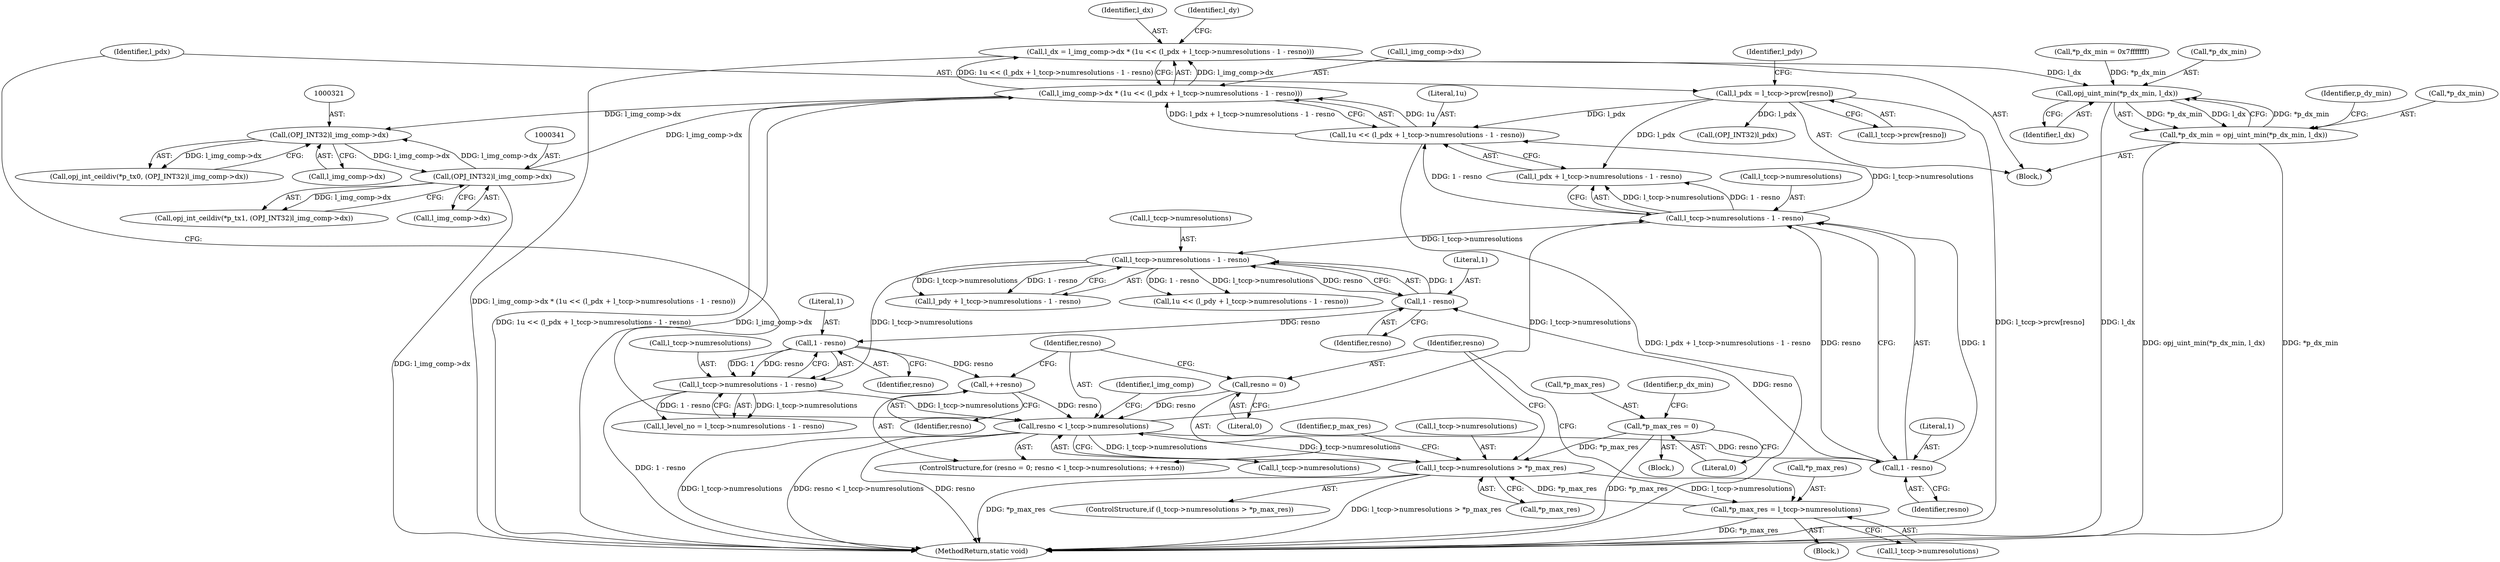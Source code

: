 digraph "0_openjpeg_c58df149900df862806d0e892859b41115875845@integer" {
"1000397" [label="(Call,l_dx = l_img_comp->dx * (1u << (l_pdx + l_tccp->numresolutions - 1 - resno)))"];
"1000399" [label="(Call,l_img_comp->dx * (1u << (l_pdx + l_tccp->numresolutions - 1 - resno)))"];
"1000340" [label="(Call,(OPJ_INT32)l_img_comp->dx)"];
"1000320" [label="(Call,(OPJ_INT32)l_img_comp->dx)"];
"1000403" [label="(Call,1u << (l_pdx + l_tccp->numresolutions - 1 - resno))"];
"1000383" [label="(Call,l_pdx = l_tccp->prcw[resno])"];
"1000407" [label="(Call,l_tccp->numresolutions - 1 - resno)"];
"1000373" [label="(Call,resno < l_tccp->numresolutions)"];
"1000378" [label="(Call,++resno)"];
"1000451" [label="(Call,1 - resno)"];
"1000428" [label="(Call,1 - resno)"];
"1000411" [label="(Call,1 - resno)"];
"1000370" [label="(Call,resno = 0)"];
"1000356" [label="(Call,l_tccp->numresolutions > *p_max_res)"];
"1000363" [label="(Call,*p_max_res = l_tccp->numresolutions)"];
"1000273" [label="(Call,*p_max_res = 0)"];
"1000447" [label="(Call,l_tccp->numresolutions - 1 - resno)"];
"1000424" [label="(Call,l_tccp->numresolutions - 1 - resno)"];
"1000434" [label="(Call,opj_uint_min(*p_dx_min, l_dx))"];
"1000431" [label="(Call,*p_dx_min = opj_uint_min(*p_dx_min, l_dx))"];
"1000365" [label="(Identifier,p_max_res)"];
"1000130" [label="(Block,)"];
"1000385" [label="(Call,l_tccp->prcw[resno])"];
"1000453" [label="(Identifier,resno)"];
"1000274" [label="(Call,*p_max_res)"];
"1000391" [label="(Identifier,l_pdy)"];
"1000437" [label="(Identifier,l_dx)"];
"1000277" [label="(Call,*p_dx_min = 0x7fffffff)"];
"1000279" [label="(Identifier,p_dx_min)"];
"1000355" [label="(ControlStructure,if (l_tccp->numresolutions > *p_max_res))"];
"1000405" [label="(Call,l_pdx + l_tccp->numresolutions - 1 - resno)"];
"1000340" [label="(Call,(OPJ_INT32)l_img_comp->dx)"];
"1000435" [label="(Call,*p_dx_min)"];
"1000375" [label="(Call,l_tccp->numresolutions)"];
"1000356" [label="(Call,l_tccp->numresolutions > *p_max_res)"];
"1000447" [label="(Call,l_tccp->numresolutions - 1 - resno)"];
"1000371" [label="(Identifier,resno)"];
"1000565" [label="(MethodReturn,static void)"];
"1000425" [label="(Call,l_tccp->numresolutions)"];
"1000380" [label="(Block,)"];
"1000369" [label="(ControlStructure,for (resno = 0; resno < l_tccp->numresolutions; ++resno))"];
"1000451" [label="(Call,1 - resno)"];
"1000413" [label="(Identifier,resno)"];
"1000440" [label="(Identifier,p_dy_min)"];
"1000362" [label="(Block,)"];
"1000363" [label="(Call,*p_max_res = l_tccp->numresolutions)"];
"1000379" [label="(Identifier,resno)"];
"1000276" [label="(Literal,0)"];
"1000407" [label="(Call,l_tccp->numresolutions - 1 - resno)"];
"1000422" [label="(Call,l_pdy + l_tccp->numresolutions - 1 - resno)"];
"1000431" [label="(Call,*p_dx_min = opj_uint_min(*p_dx_min, l_dx))"];
"1000424" [label="(Call,l_tccp->numresolutions - 1 - resno)"];
"1000411" [label="(Call,1 - resno)"];
"1000487" [label="(Call,(OPJ_INT32)l_pdx)"];
"1000408" [label="(Call,l_tccp->numresolutions)"];
"1000342" [label="(Call,l_img_comp->dx)"];
"1000322" [label="(Call,l_img_comp->dx)"];
"1000398" [label="(Identifier,l_dx)"];
"1000320" [label="(Call,(OPJ_INT32)l_img_comp->dx)"];
"1000428" [label="(Call,1 - resno)"];
"1000434" [label="(Call,opj_uint_min(*p_dx_min, l_dx))"];
"1000448" [label="(Call,l_tccp->numresolutions)"];
"1000432" [label="(Call,*p_dx_min)"];
"1000370" [label="(Call,resno = 0)"];
"1000562" [label="(Identifier,l_img_comp)"];
"1000383" [label="(Call,l_pdx = l_tccp->prcw[resno])"];
"1000366" [label="(Call,l_tccp->numresolutions)"];
"1000400" [label="(Call,l_img_comp->dx)"];
"1000273" [label="(Call,*p_max_res = 0)"];
"1000378" [label="(Call,++resno)"];
"1000317" [label="(Call,opj_int_ceildiv(*p_tx0, (OPJ_INT32)l_img_comp->dx))"];
"1000415" [label="(Identifier,l_dy)"];
"1000372" [label="(Literal,0)"];
"1000403" [label="(Call,1u << (l_pdx + l_tccp->numresolutions - 1 - resno))"];
"1000337" [label="(Call,opj_int_ceildiv(*p_tx1, (OPJ_INT32)l_img_comp->dx))"];
"1000360" [label="(Call,*p_max_res)"];
"1000404" [label="(Literal,1u)"];
"1000384" [label="(Identifier,l_pdx)"];
"1000364" [label="(Call,*p_max_res)"];
"1000445" [label="(Call,l_level_no = l_tccp->numresolutions - 1 - resno)"];
"1000397" [label="(Call,l_dx = l_img_comp->dx * (1u << (l_pdx + l_tccp->numresolutions - 1 - resno)))"];
"1000357" [label="(Call,l_tccp->numresolutions)"];
"1000429" [label="(Literal,1)"];
"1000430" [label="(Identifier,resno)"];
"1000412" [label="(Literal,1)"];
"1000373" [label="(Call,resno < l_tccp->numresolutions)"];
"1000399" [label="(Call,l_img_comp->dx * (1u << (l_pdx + l_tccp->numresolutions - 1 - resno)))"];
"1000374" [label="(Identifier,resno)"];
"1000420" [label="(Call,1u << (l_pdy + l_tccp->numresolutions - 1 - resno))"];
"1000452" [label="(Literal,1)"];
"1000397" -> "1000380"  [label="AST: "];
"1000397" -> "1000399"  [label="CFG: "];
"1000398" -> "1000397"  [label="AST: "];
"1000399" -> "1000397"  [label="AST: "];
"1000415" -> "1000397"  [label="CFG: "];
"1000397" -> "1000565"  [label="DDG: l_img_comp->dx * (1u << (l_pdx + l_tccp->numresolutions - 1 - resno))"];
"1000399" -> "1000397"  [label="DDG: l_img_comp->dx"];
"1000399" -> "1000397"  [label="DDG: 1u << (l_pdx + l_tccp->numresolutions - 1 - resno)"];
"1000397" -> "1000434"  [label="DDG: l_dx"];
"1000399" -> "1000403"  [label="CFG: "];
"1000400" -> "1000399"  [label="AST: "];
"1000403" -> "1000399"  [label="AST: "];
"1000399" -> "1000565"  [label="DDG: 1u << (l_pdx + l_tccp->numresolutions - 1 - resno)"];
"1000399" -> "1000565"  [label="DDG: l_img_comp->dx"];
"1000399" -> "1000320"  [label="DDG: l_img_comp->dx"];
"1000340" -> "1000399"  [label="DDG: l_img_comp->dx"];
"1000403" -> "1000399"  [label="DDG: 1u"];
"1000403" -> "1000399"  [label="DDG: l_pdx + l_tccp->numresolutions - 1 - resno"];
"1000340" -> "1000337"  [label="AST: "];
"1000340" -> "1000342"  [label="CFG: "];
"1000341" -> "1000340"  [label="AST: "];
"1000342" -> "1000340"  [label="AST: "];
"1000337" -> "1000340"  [label="CFG: "];
"1000340" -> "1000565"  [label="DDG: l_img_comp->dx"];
"1000340" -> "1000320"  [label="DDG: l_img_comp->dx"];
"1000340" -> "1000337"  [label="DDG: l_img_comp->dx"];
"1000320" -> "1000340"  [label="DDG: l_img_comp->dx"];
"1000320" -> "1000317"  [label="AST: "];
"1000320" -> "1000322"  [label="CFG: "];
"1000321" -> "1000320"  [label="AST: "];
"1000322" -> "1000320"  [label="AST: "];
"1000317" -> "1000320"  [label="CFG: "];
"1000320" -> "1000317"  [label="DDG: l_img_comp->dx"];
"1000403" -> "1000405"  [label="CFG: "];
"1000404" -> "1000403"  [label="AST: "];
"1000405" -> "1000403"  [label="AST: "];
"1000403" -> "1000565"  [label="DDG: l_pdx + l_tccp->numresolutions - 1 - resno"];
"1000383" -> "1000403"  [label="DDG: l_pdx"];
"1000407" -> "1000403"  [label="DDG: l_tccp->numresolutions"];
"1000407" -> "1000403"  [label="DDG: 1 - resno"];
"1000383" -> "1000380"  [label="AST: "];
"1000383" -> "1000385"  [label="CFG: "];
"1000384" -> "1000383"  [label="AST: "];
"1000385" -> "1000383"  [label="AST: "];
"1000391" -> "1000383"  [label="CFG: "];
"1000383" -> "1000565"  [label="DDG: l_tccp->prcw[resno]"];
"1000383" -> "1000405"  [label="DDG: l_pdx"];
"1000383" -> "1000487"  [label="DDG: l_pdx"];
"1000407" -> "1000405"  [label="AST: "];
"1000407" -> "1000411"  [label="CFG: "];
"1000408" -> "1000407"  [label="AST: "];
"1000411" -> "1000407"  [label="AST: "];
"1000405" -> "1000407"  [label="CFG: "];
"1000407" -> "1000405"  [label="DDG: l_tccp->numresolutions"];
"1000407" -> "1000405"  [label="DDG: 1 - resno"];
"1000373" -> "1000407"  [label="DDG: l_tccp->numresolutions"];
"1000411" -> "1000407"  [label="DDG: 1"];
"1000411" -> "1000407"  [label="DDG: resno"];
"1000407" -> "1000424"  [label="DDG: l_tccp->numresolutions"];
"1000373" -> "1000369"  [label="AST: "];
"1000373" -> "1000375"  [label="CFG: "];
"1000374" -> "1000373"  [label="AST: "];
"1000375" -> "1000373"  [label="AST: "];
"1000384" -> "1000373"  [label="CFG: "];
"1000562" -> "1000373"  [label="CFG: "];
"1000373" -> "1000565"  [label="DDG: l_tccp->numresolutions"];
"1000373" -> "1000565"  [label="DDG: resno < l_tccp->numresolutions"];
"1000373" -> "1000565"  [label="DDG: resno"];
"1000373" -> "1000356"  [label="DDG: l_tccp->numresolutions"];
"1000378" -> "1000373"  [label="DDG: resno"];
"1000370" -> "1000373"  [label="DDG: resno"];
"1000356" -> "1000373"  [label="DDG: l_tccp->numresolutions"];
"1000447" -> "1000373"  [label="DDG: l_tccp->numresolutions"];
"1000373" -> "1000411"  [label="DDG: resno"];
"1000378" -> "1000369"  [label="AST: "];
"1000378" -> "1000379"  [label="CFG: "];
"1000379" -> "1000378"  [label="AST: "];
"1000374" -> "1000378"  [label="CFG: "];
"1000451" -> "1000378"  [label="DDG: resno"];
"1000451" -> "1000447"  [label="AST: "];
"1000451" -> "1000453"  [label="CFG: "];
"1000452" -> "1000451"  [label="AST: "];
"1000453" -> "1000451"  [label="AST: "];
"1000447" -> "1000451"  [label="CFG: "];
"1000451" -> "1000447"  [label="DDG: 1"];
"1000451" -> "1000447"  [label="DDG: resno"];
"1000428" -> "1000451"  [label="DDG: resno"];
"1000428" -> "1000424"  [label="AST: "];
"1000428" -> "1000430"  [label="CFG: "];
"1000429" -> "1000428"  [label="AST: "];
"1000430" -> "1000428"  [label="AST: "];
"1000424" -> "1000428"  [label="CFG: "];
"1000428" -> "1000424"  [label="DDG: 1"];
"1000428" -> "1000424"  [label="DDG: resno"];
"1000411" -> "1000428"  [label="DDG: resno"];
"1000411" -> "1000413"  [label="CFG: "];
"1000412" -> "1000411"  [label="AST: "];
"1000413" -> "1000411"  [label="AST: "];
"1000370" -> "1000369"  [label="AST: "];
"1000370" -> "1000372"  [label="CFG: "];
"1000371" -> "1000370"  [label="AST: "];
"1000372" -> "1000370"  [label="AST: "];
"1000374" -> "1000370"  [label="CFG: "];
"1000356" -> "1000355"  [label="AST: "];
"1000356" -> "1000360"  [label="CFG: "];
"1000357" -> "1000356"  [label="AST: "];
"1000360" -> "1000356"  [label="AST: "];
"1000365" -> "1000356"  [label="CFG: "];
"1000371" -> "1000356"  [label="CFG: "];
"1000356" -> "1000565"  [label="DDG: l_tccp->numresolutions > *p_max_res"];
"1000356" -> "1000565"  [label="DDG: *p_max_res"];
"1000363" -> "1000356"  [label="DDG: *p_max_res"];
"1000273" -> "1000356"  [label="DDG: *p_max_res"];
"1000356" -> "1000363"  [label="DDG: l_tccp->numresolutions"];
"1000363" -> "1000362"  [label="AST: "];
"1000363" -> "1000366"  [label="CFG: "];
"1000364" -> "1000363"  [label="AST: "];
"1000366" -> "1000363"  [label="AST: "];
"1000371" -> "1000363"  [label="CFG: "];
"1000363" -> "1000565"  [label="DDG: *p_max_res"];
"1000273" -> "1000130"  [label="AST: "];
"1000273" -> "1000276"  [label="CFG: "];
"1000274" -> "1000273"  [label="AST: "];
"1000276" -> "1000273"  [label="AST: "];
"1000279" -> "1000273"  [label="CFG: "];
"1000273" -> "1000565"  [label="DDG: *p_max_res"];
"1000447" -> "1000445"  [label="AST: "];
"1000448" -> "1000447"  [label="AST: "];
"1000445" -> "1000447"  [label="CFG: "];
"1000447" -> "1000565"  [label="DDG: 1 - resno"];
"1000447" -> "1000445"  [label="DDG: l_tccp->numresolutions"];
"1000447" -> "1000445"  [label="DDG: 1 - resno"];
"1000424" -> "1000447"  [label="DDG: l_tccp->numresolutions"];
"1000424" -> "1000422"  [label="AST: "];
"1000425" -> "1000424"  [label="AST: "];
"1000422" -> "1000424"  [label="CFG: "];
"1000424" -> "1000420"  [label="DDG: l_tccp->numresolutions"];
"1000424" -> "1000420"  [label="DDG: 1 - resno"];
"1000424" -> "1000422"  [label="DDG: l_tccp->numresolutions"];
"1000424" -> "1000422"  [label="DDG: 1 - resno"];
"1000434" -> "1000431"  [label="AST: "];
"1000434" -> "1000437"  [label="CFG: "];
"1000435" -> "1000434"  [label="AST: "];
"1000437" -> "1000434"  [label="AST: "];
"1000431" -> "1000434"  [label="CFG: "];
"1000434" -> "1000565"  [label="DDG: l_dx"];
"1000434" -> "1000431"  [label="DDG: *p_dx_min"];
"1000434" -> "1000431"  [label="DDG: l_dx"];
"1000431" -> "1000434"  [label="DDG: *p_dx_min"];
"1000277" -> "1000434"  [label="DDG: *p_dx_min"];
"1000431" -> "1000380"  [label="AST: "];
"1000432" -> "1000431"  [label="AST: "];
"1000440" -> "1000431"  [label="CFG: "];
"1000431" -> "1000565"  [label="DDG: opj_uint_min(*p_dx_min, l_dx)"];
"1000431" -> "1000565"  [label="DDG: *p_dx_min"];
}
